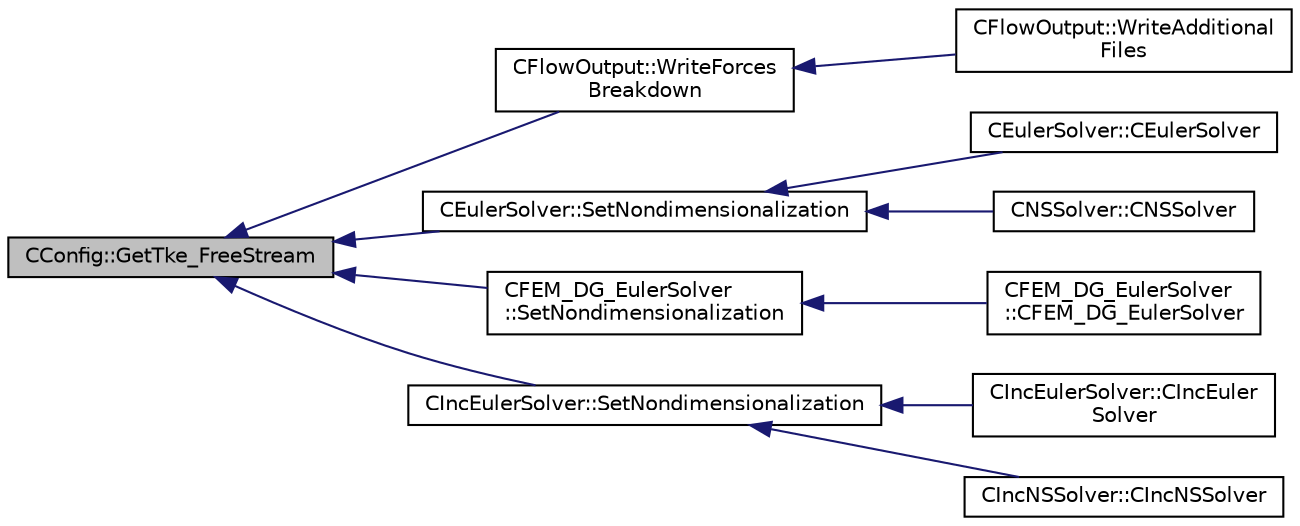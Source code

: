 digraph "CConfig::GetTke_FreeStream"
{
  edge [fontname="Helvetica",fontsize="10",labelfontname="Helvetica",labelfontsize="10"];
  node [fontname="Helvetica",fontsize="10",shape=record];
  rankdir="LR";
  Node12977 [label="CConfig::GetTke_FreeStream",height=0.2,width=0.4,color="black", fillcolor="grey75", style="filled", fontcolor="black"];
  Node12977 -> Node12978 [dir="back",color="midnightblue",fontsize="10",style="solid",fontname="Helvetica"];
  Node12978 [label="CFlowOutput::WriteForces\lBreakdown",height=0.2,width=0.4,color="black", fillcolor="white", style="filled",URL="$class_c_flow_output.html#afacedef2006aa6fcf8c9a312b5f4430c",tooltip="Write the forces breakdown file. "];
  Node12978 -> Node12979 [dir="back",color="midnightblue",fontsize="10",style="solid",fontname="Helvetica"];
  Node12979 [label="CFlowOutput::WriteAdditional\lFiles",height=0.2,width=0.4,color="black", fillcolor="white", style="filled",URL="$class_c_flow_output.html#aaac3fb7b2575967b157c306065ab1ea8",tooltip="Write any additional files defined for the current solver. "];
  Node12977 -> Node12980 [dir="back",color="midnightblue",fontsize="10",style="solid",fontname="Helvetica"];
  Node12980 [label="CEulerSolver::SetNondimensionalization",height=0.2,width=0.4,color="black", fillcolor="white", style="filled",URL="$class_c_euler_solver.html#a1c633d6e77fefb2e76308e2ba0af0c2c",tooltip="Set the solver nondimensionalization. "];
  Node12980 -> Node12981 [dir="back",color="midnightblue",fontsize="10",style="solid",fontname="Helvetica"];
  Node12981 [label="CEulerSolver::CEulerSolver",height=0.2,width=0.4,color="black", fillcolor="white", style="filled",URL="$class_c_euler_solver.html#ae1e74218b4e943111b100d7ddcbd4db9"];
  Node12980 -> Node12982 [dir="back",color="midnightblue",fontsize="10",style="solid",fontname="Helvetica"];
  Node12982 [label="CNSSolver::CNSSolver",height=0.2,width=0.4,color="black", fillcolor="white", style="filled",URL="$class_c_n_s_solver.html#a2a8ad49c42b4546696e631cf44b7788b"];
  Node12977 -> Node12983 [dir="back",color="midnightblue",fontsize="10",style="solid",fontname="Helvetica"];
  Node12983 [label="CFEM_DG_EulerSolver\l::SetNondimensionalization",height=0.2,width=0.4,color="black", fillcolor="white", style="filled",URL="$class_c_f_e_m___d_g___euler_solver.html#a31316dc2fe564329d9bb372961b10a3a",tooltip="Set the fluid solver nondimensionalization. "];
  Node12983 -> Node12984 [dir="back",color="midnightblue",fontsize="10",style="solid",fontname="Helvetica"];
  Node12984 [label="CFEM_DG_EulerSolver\l::CFEM_DG_EulerSolver",height=0.2,width=0.4,color="black", fillcolor="white", style="filled",URL="$class_c_f_e_m___d_g___euler_solver.html#a70d30ef9e7cd7620d54ec73f4b1ed28c"];
  Node12977 -> Node12985 [dir="back",color="midnightblue",fontsize="10",style="solid",fontname="Helvetica"];
  Node12985 [label="CIncEulerSolver::SetNondimensionalization",height=0.2,width=0.4,color="black", fillcolor="white", style="filled",URL="$class_c_inc_euler_solver.html#a2cffaa24417cb3803d36d38b3874d6d0",tooltip="Set the solver nondimensionalization. "];
  Node12985 -> Node12986 [dir="back",color="midnightblue",fontsize="10",style="solid",fontname="Helvetica"];
  Node12986 [label="CIncEulerSolver::CIncEuler\lSolver",height=0.2,width=0.4,color="black", fillcolor="white", style="filled",URL="$class_c_inc_euler_solver.html#a91f644b8f9a00215bac5bcd31dfc06d8"];
  Node12985 -> Node12987 [dir="back",color="midnightblue",fontsize="10",style="solid",fontname="Helvetica"];
  Node12987 [label="CIncNSSolver::CIncNSSolver",height=0.2,width=0.4,color="black", fillcolor="white", style="filled",URL="$class_c_inc_n_s_solver.html#a82152ac7e91fb1c5c073d98a1f08e2aa"];
}
